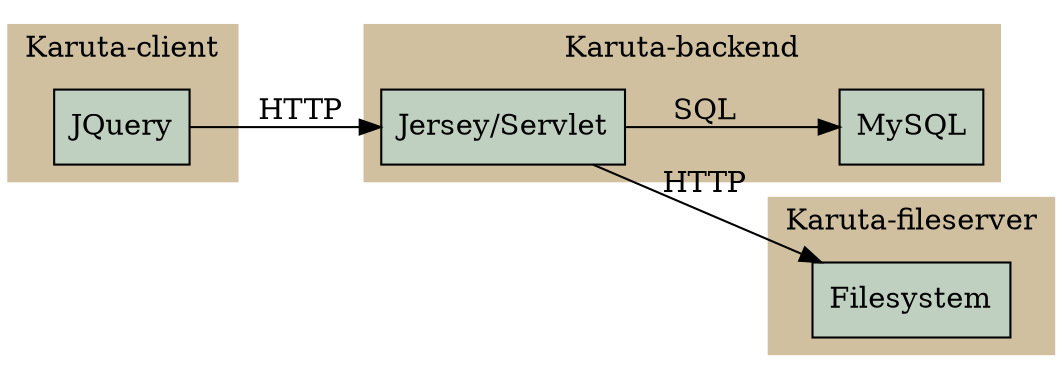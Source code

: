 digraph Application {
	rankdir=LR;
	splines=false;
	node [shape=box,style=filled,fillcolor="#C0D0C0"];

	subgraph cluster_Client {
		style=filled; color="#D0C0A0"; label="Karuta-client";
		jq [label="JQuery"];
	}

	subgraph cluster_Server {
		style=filled; color="#D0C0A0"; label="Karuta-backend";
		js [label="Jersey/Servlet"]
		db [label="MySQL"];
	}

	subgraph cluster_Fileserver {
		style=filled; color="#D0C0A0"; label="Karuta-fileserver";
		fs [label="Filesystem"];
	}

	jq -> js [label="HTTP"];
	js -> db [label="SQL"];
	js -> fs [label="HTTP"]
}
